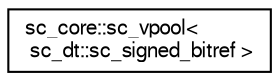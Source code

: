 digraph "Graphical Class Hierarchy"
{
  edge [fontname="FreeSans",fontsize="10",labelfontname="FreeSans",labelfontsize="10"];
  node [fontname="FreeSans",fontsize="10",shape=record];
  rankdir="LR";
  Node0 [label="sc_core::sc_vpool\<\l sc_dt::sc_signed_bitref \>",height=0.2,width=0.4,color="black", fillcolor="white", style="filled",URL="$a02128.html"];
}
